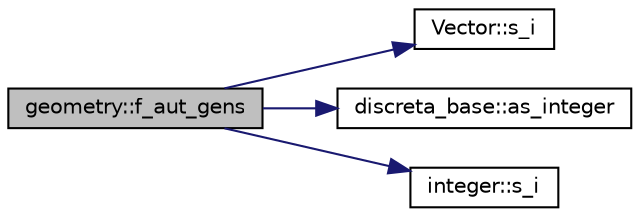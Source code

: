 digraph "geometry::f_aut_gens"
{
  edge [fontname="Helvetica",fontsize="10",labelfontname="Helvetica",labelfontsize="10"];
  node [fontname="Helvetica",fontsize="10",shape=record];
  rankdir="LR";
  Node379 [label="geometry::f_aut_gens",height=0.2,width=0.4,color="black", fillcolor="grey75", style="filled", fontcolor="black"];
  Node379 -> Node380 [color="midnightblue",fontsize="10",style="solid",fontname="Helvetica"];
  Node380 [label="Vector::s_i",height=0.2,width=0.4,color="black", fillcolor="white", style="filled",URL="$d5/db2/class_vector.html#a1c4fe1752523df8119f70dd550244871"];
  Node379 -> Node381 [color="midnightblue",fontsize="10",style="solid",fontname="Helvetica"];
  Node381 [label="discreta_base::as_integer",height=0.2,width=0.4,color="black", fillcolor="white", style="filled",URL="$d7/d71/classdiscreta__base.html#a00d7691eaf874fd283d942692fe8dd26"];
  Node379 -> Node382 [color="midnightblue",fontsize="10",style="solid",fontname="Helvetica"];
  Node382 [label="integer::s_i",height=0.2,width=0.4,color="black", fillcolor="white", style="filled",URL="$d0/de5/classinteger.html#adf28e9f94d4c844adaa950deeb80b904"];
}
